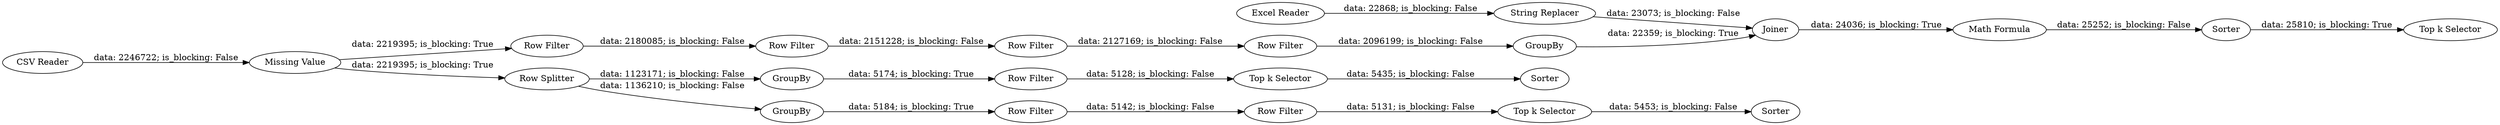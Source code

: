 digraph {
	"-339730603346710815_8" [label="Missing Value"]
	"-339730603346710815_14" [label=GroupBy]
	"-339730603346710815_7" [label=Sorter]
	"-339730603346710815_27" [label="Row Filter"]
	"-339730603346710815_17" [label="Math Formula"]
	"-339730603346710815_22" [label="Top k Selector"]
	"-339730603346710815_29" [label="Row Filter"]
	"-339730603346710815_25" [label="Row Filter"]
	"-339730603346710815_1" [label="CSV Reader"]
	"-339730603346710815_6" [label=Sorter]
	"-339730603346710815_30" [label="Row Filter"]
	"-339730603346710815_31" [label="Row Filter"]
	"-339730603346710815_3" [label="Row Splitter"]
	"-339730603346710815_16" [label="String Replacer"]
	"-339730603346710815_12" [label=GroupBy]
	"-339730603346710815_18" [label=Sorter]
	"-339730603346710815_9" [label="Excel Reader"]
	"-339730603346710815_23" [label="Top k Selector"]
	"-339730603346710815_24" [label="Top k Selector"]
	"-339730603346710815_26" [label="Row Filter"]
	"-339730603346710815_15" [label=GroupBy]
	"-339730603346710815_10" [label=Joiner]
	"-339730603346710815_28" [label="Row Filter"]
	"-339730603346710815_3" -> "-339730603346710815_14" [label="data: 1123171; is_blocking: False"]
	"-339730603346710815_28" -> "-339730603346710815_12" [label="data: 2096199; is_blocking: False"]
	"-339730603346710815_17" -> "-339730603346710815_18" [label="data: 25252; is_blocking: False"]
	"-339730603346710815_9" -> "-339730603346710815_16" [label="data: 22868; is_blocking: False"]
	"-339730603346710815_24" -> "-339730603346710815_7" [label="data: 5435; is_blocking: False"]
	"-339730603346710815_27" -> "-339730603346710815_28" [label="data: 2127169; is_blocking: False"]
	"-339730603346710815_14" -> "-339730603346710815_30" [label="data: 5174; is_blocking: True"]
	"-339730603346710815_25" -> "-339730603346710815_26" [label="data: 2180085; is_blocking: False"]
	"-339730603346710815_31" -> "-339730603346710815_29" [label="data: 5142; is_blocking: False"]
	"-339730603346710815_12" -> "-339730603346710815_10" [label="data: 22359; is_blocking: True"]
	"-339730603346710815_18" -> "-339730603346710815_22" [label="data: 25810; is_blocking: True"]
	"-339730603346710815_1" -> "-339730603346710815_8" [label="data: 2246722; is_blocking: False"]
	"-339730603346710815_16" -> "-339730603346710815_10" [label="data: 23073; is_blocking: False"]
	"-339730603346710815_15" -> "-339730603346710815_31" [label="data: 5184; is_blocking: True"]
	"-339730603346710815_30" -> "-339730603346710815_24" [label="data: 5128; is_blocking: False"]
	"-339730603346710815_26" -> "-339730603346710815_27" [label="data: 2151228; is_blocking: False"]
	"-339730603346710815_3" -> "-339730603346710815_15" [label="data: 1136210; is_blocking: False"]
	"-339730603346710815_8" -> "-339730603346710815_25" [label="data: 2219395; is_blocking: True"]
	"-339730603346710815_23" -> "-339730603346710815_6" [label="data: 5453; is_blocking: False"]
	"-339730603346710815_10" -> "-339730603346710815_17" [label="data: 24036; is_blocking: True"]
	"-339730603346710815_8" -> "-339730603346710815_3" [label="data: 2219395; is_blocking: True"]
	"-339730603346710815_29" -> "-339730603346710815_23" [label="data: 5131; is_blocking: False"]
	rankdir=LR
}
